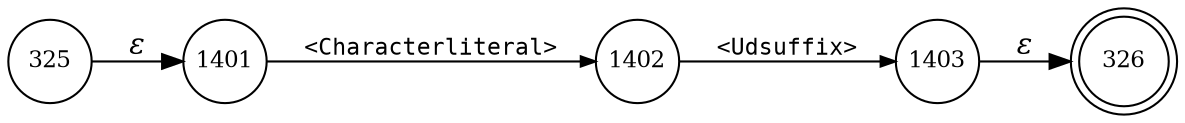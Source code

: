 digraph ATN {
rankdir=LR;
s326[fontsize=11, label="326", shape=doublecircle, fixedsize=true, width=.6];
s325[fontsize=11,label="325", shape=circle, fixedsize=true, width=.55, peripheries=1];
s1401[fontsize=11,label="1401", shape=circle, fixedsize=true, width=.55, peripheries=1];
s1402[fontsize=11,label="1402", shape=circle, fixedsize=true, width=.55, peripheries=1];
s1403[fontsize=11,label="1403", shape=circle, fixedsize=true, width=.55, peripheries=1];
s325 -> s1401 [fontname="Times-Italic", label="&epsilon;"];
s1401 -> s1402 [fontsize=11, fontname="Courier", arrowsize=.7, label = "<Characterliteral>", arrowhead = normal];
s1402 -> s1403 [fontsize=11, fontname="Courier", arrowsize=.7, label = "<Udsuffix>", arrowhead = normal];
s1403 -> s326 [fontname="Times-Italic", label="&epsilon;"];
}